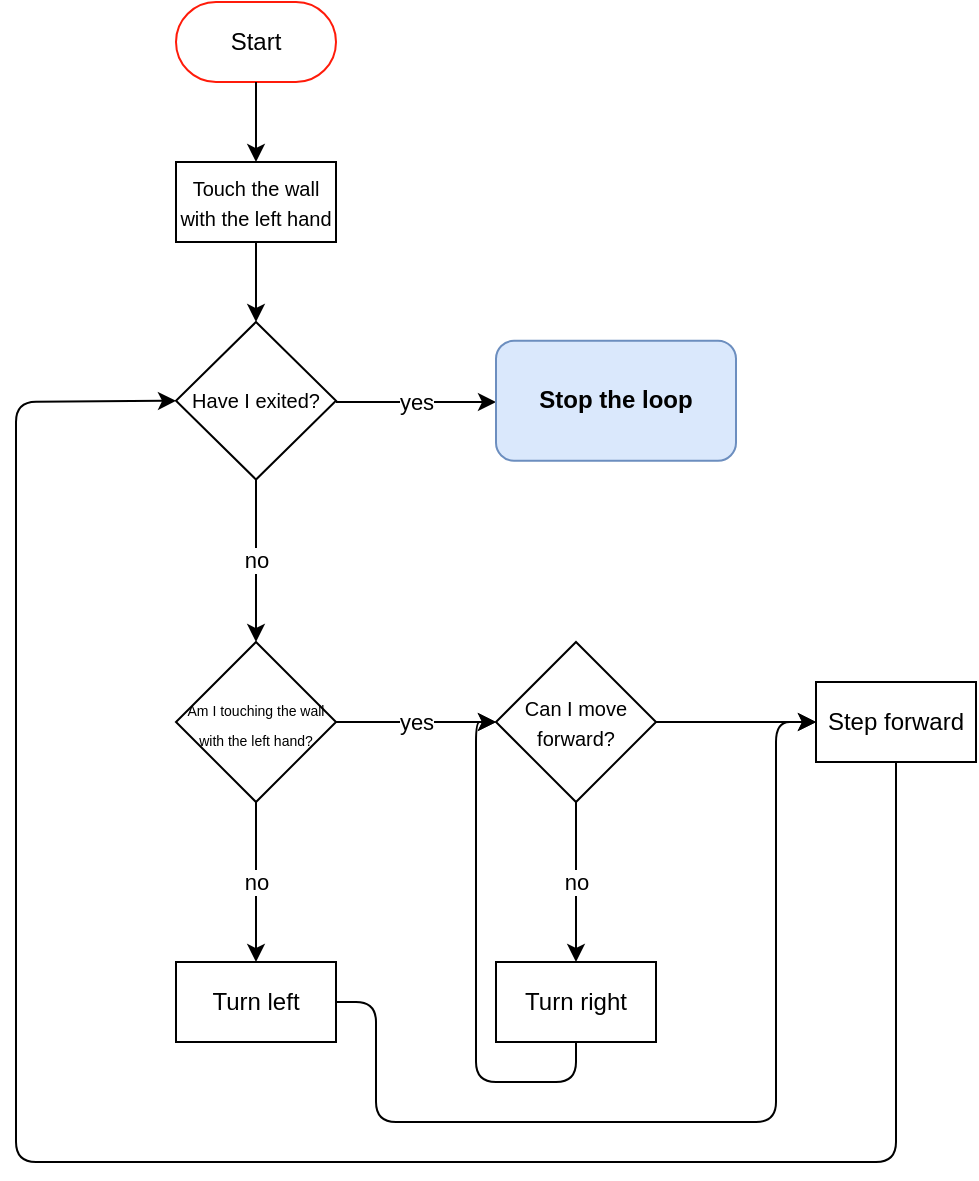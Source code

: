 <mxfile version="21.3.5" type="github">
  <diagram name="Page-1" id="O8SWHh5B_HMI4IbLAYcw">
    <mxGraphModel dx="988" dy="561" grid="1" gridSize="10" guides="1" tooltips="1" connect="1" arrows="1" fold="1" page="1" pageScale="1" pageWidth="827" pageHeight="1169" math="0" shadow="0">
      <root>
        <mxCell id="0" />
        <mxCell id="1" parent="0" />
        <mxCell id="HnazdW4Gvg44AgArTp1l-1" value="Start" style="rounded=1;whiteSpace=wrap;html=1;arcSize=50;strokeColor=#FF1B0A;" parent="1" vertex="1">
          <mxGeometry x="200" y="40" width="80" height="40" as="geometry" />
        </mxCell>
        <mxCell id="HnazdW4Gvg44AgArTp1l-2" value="" style="endArrow=classic;html=1;rounded=0;exitX=0.5;exitY=1;exitDx=0;exitDy=0;" parent="1" source="HnazdW4Gvg44AgArTp1l-1" edge="1">
          <mxGeometry width="50" height="50" relative="1" as="geometry">
            <mxPoint x="254.5" y="90" as="sourcePoint" />
            <mxPoint x="240" y="120" as="targetPoint" />
            <Array as="points">
              <mxPoint x="240" y="80" />
            </Array>
          </mxGeometry>
        </mxCell>
        <mxCell id="HnazdW4Gvg44AgArTp1l-3" value="&lt;font style=&quot;font-size: 10px;&quot;&gt;Have I exited?&lt;/font&gt;" style="rhombus;whiteSpace=wrap;html=1;rotation=0;" parent="1" vertex="1">
          <mxGeometry x="200" y="200" width="80" height="78.75" as="geometry" />
        </mxCell>
        <mxCell id="HnazdW4Gvg44AgArTp1l-4" value="yes" style="endArrow=classic;html=1;rounded=0;" parent="1" edge="1">
          <mxGeometry width="50" height="50" relative="1" as="geometry">
            <mxPoint x="280" y="240" as="sourcePoint" />
            <mxPoint x="360" y="240" as="targetPoint" />
          </mxGeometry>
        </mxCell>
        <mxCell id="HnazdW4Gvg44AgArTp1l-5" value="no" style="endArrow=classic;html=1;rounded=0;exitX=0.5;exitY=1;exitDx=0;exitDy=0;" parent="1" source="HnazdW4Gvg44AgArTp1l-3" edge="1">
          <mxGeometry width="50" height="50" relative="1" as="geometry">
            <mxPoint x="200" y="240" as="sourcePoint" />
            <mxPoint x="240" y="360" as="targetPoint" />
          </mxGeometry>
        </mxCell>
        <mxCell id="HnazdW4Gvg44AgArTp1l-6" value="&lt;font style=&quot;font-size: 10px;&quot;&gt;Touch the wall with the left hand&lt;/font&gt;" style="rounded=0;whiteSpace=wrap;html=1;" parent="1" vertex="1">
          <mxGeometry x="200" y="120" width="80" height="40" as="geometry" />
        </mxCell>
        <mxCell id="HnazdW4Gvg44AgArTp1l-7" value="" style="endArrow=classic;html=1;rounded=0;exitX=0.5;exitY=1;exitDx=0;exitDy=0;entryX=0.5;entryY=0;entryDx=0;entryDy=0;" parent="1" source="HnazdW4Gvg44AgArTp1l-6" target="HnazdW4Gvg44AgArTp1l-3" edge="1">
          <mxGeometry width="50" height="50" relative="1" as="geometry">
            <mxPoint x="310" y="230" as="sourcePoint" />
            <mxPoint x="360" y="180" as="targetPoint" />
          </mxGeometry>
        </mxCell>
        <mxCell id="HnazdW4Gvg44AgArTp1l-10" value="no" style="edgeStyle=orthogonalEdgeStyle;rounded=0;orthogonalLoop=1;jettySize=auto;html=1;" parent="1" source="HnazdW4Gvg44AgArTp1l-8" target="HnazdW4Gvg44AgArTp1l-9" edge="1">
          <mxGeometry relative="1" as="geometry" />
        </mxCell>
        <mxCell id="HnazdW4Gvg44AgArTp1l-12" value="yes" style="edgeStyle=orthogonalEdgeStyle;rounded=0;orthogonalLoop=1;jettySize=auto;html=1;" parent="1" source="HnazdW4Gvg44AgArTp1l-8" target="HnazdW4Gvg44AgArTp1l-11" edge="1">
          <mxGeometry relative="1" as="geometry" />
        </mxCell>
        <mxCell id="HnazdW4Gvg44AgArTp1l-8" value="&lt;div style=&quot;&quot;&gt;&lt;span style=&quot;background-color: initial;&quot;&gt;&lt;font style=&quot;font-size: 7px;&quot;&gt;Am I touching the wall with the left hand?&lt;/font&gt;&lt;/span&gt;&lt;/div&gt;" style="rhombus;whiteSpace=wrap;html=1;align=center;" parent="1" vertex="1">
          <mxGeometry x="200" y="360" width="80" height="80" as="geometry" />
        </mxCell>
        <mxCell id="HnazdW4Gvg44AgArTp1l-9" value="Turn left" style="whiteSpace=wrap;html=1;" parent="1" vertex="1">
          <mxGeometry x="200" y="520" width="80" height="40" as="geometry" />
        </mxCell>
        <mxCell id="HnazdW4Gvg44AgArTp1l-16" value="no" style="edgeStyle=orthogonalEdgeStyle;rounded=0;orthogonalLoop=1;jettySize=auto;html=1;" parent="1" source="HnazdW4Gvg44AgArTp1l-11" target="HnazdW4Gvg44AgArTp1l-15" edge="1">
          <mxGeometry relative="1" as="geometry" />
        </mxCell>
        <mxCell id="HnazdW4Gvg44AgArTp1l-18" value="" style="edgeStyle=orthogonalEdgeStyle;rounded=0;orthogonalLoop=1;jettySize=auto;html=1;" parent="1" source="HnazdW4Gvg44AgArTp1l-11" target="HnazdW4Gvg44AgArTp1l-17" edge="1">
          <mxGeometry relative="1" as="geometry" />
        </mxCell>
        <mxCell id="HnazdW4Gvg44AgArTp1l-11" value="&lt;font style=&quot;font-size: 10px;&quot;&gt;Can I move forward?&lt;/font&gt;" style="rhombus;whiteSpace=wrap;html=1;" parent="1" vertex="1">
          <mxGeometry x="360" y="360" width="80" height="80" as="geometry" />
        </mxCell>
        <mxCell id="HnazdW4Gvg44AgArTp1l-14" value="" style="endArrow=classic;html=1;rounded=1;edgeStyle=orthogonalEdgeStyle;elbow=vertical;entryX=0;entryY=0.5;entryDx=0;entryDy=0;" parent="1" target="HnazdW4Gvg44AgArTp1l-17" edge="1">
          <mxGeometry width="50" height="50" relative="1" as="geometry">
            <mxPoint x="280" y="540" as="sourcePoint" />
            <mxPoint x="460" y="420" as="targetPoint" />
            <Array as="points">
              <mxPoint x="300" y="540" />
              <mxPoint x="300" y="600" />
              <mxPoint x="500" y="600" />
              <mxPoint x="500" y="400" />
            </Array>
          </mxGeometry>
        </mxCell>
        <mxCell id="HnazdW4Gvg44AgArTp1l-15" value="Turn right" style="whiteSpace=wrap;html=1;" parent="1" vertex="1">
          <mxGeometry x="360" y="520" width="80" height="40" as="geometry" />
        </mxCell>
        <mxCell id="HnazdW4Gvg44AgArTp1l-17" value="Step forward" style="whiteSpace=wrap;html=1;" parent="1" vertex="1">
          <mxGeometry x="520" y="380" width="80" height="40" as="geometry" />
        </mxCell>
        <mxCell id="HnazdW4Gvg44AgArTp1l-19" value="" style="endArrow=classic;html=1;rounded=1;exitX=0.5;exitY=1;exitDx=0;exitDy=0;" parent="1" source="HnazdW4Gvg44AgArTp1l-15" edge="1">
          <mxGeometry width="50" height="50" relative="1" as="geometry">
            <mxPoint x="310" y="540" as="sourcePoint" />
            <mxPoint x="360" y="400" as="targetPoint" />
            <Array as="points">
              <mxPoint x="400" y="580" />
              <mxPoint x="350" y="580" />
              <mxPoint x="350" y="540" />
              <mxPoint x="350" y="400" />
            </Array>
          </mxGeometry>
        </mxCell>
        <mxCell id="HnazdW4Gvg44AgArTp1l-20" value="&lt;b&gt;Stop the loop&lt;/b&gt;" style="rounded=1;whiteSpace=wrap;html=1;fillColor=#dae8fc;strokeColor=#6c8ebf;" parent="1" vertex="1">
          <mxGeometry x="360" y="209.37" width="120" height="60" as="geometry" />
        </mxCell>
        <mxCell id="HnazdW4Gvg44AgArTp1l-21" value="" style="endArrow=classic;html=1;rounded=1;exitX=0.5;exitY=1;exitDx=0;exitDy=0;entryX=0;entryY=0.5;entryDx=0;entryDy=0;" parent="1" source="HnazdW4Gvg44AgArTp1l-17" target="HnazdW4Gvg44AgArTp1l-3" edge="1">
          <mxGeometry width="50" height="50" relative="1" as="geometry">
            <mxPoint x="220" y="440" as="sourcePoint" />
            <mxPoint x="270" y="390" as="targetPoint" />
            <Array as="points">
              <mxPoint x="560" y="620" />
              <mxPoint x="120" y="620" />
              <mxPoint x="120" y="240" />
            </Array>
          </mxGeometry>
        </mxCell>
      </root>
    </mxGraphModel>
  </diagram>
</mxfile>
